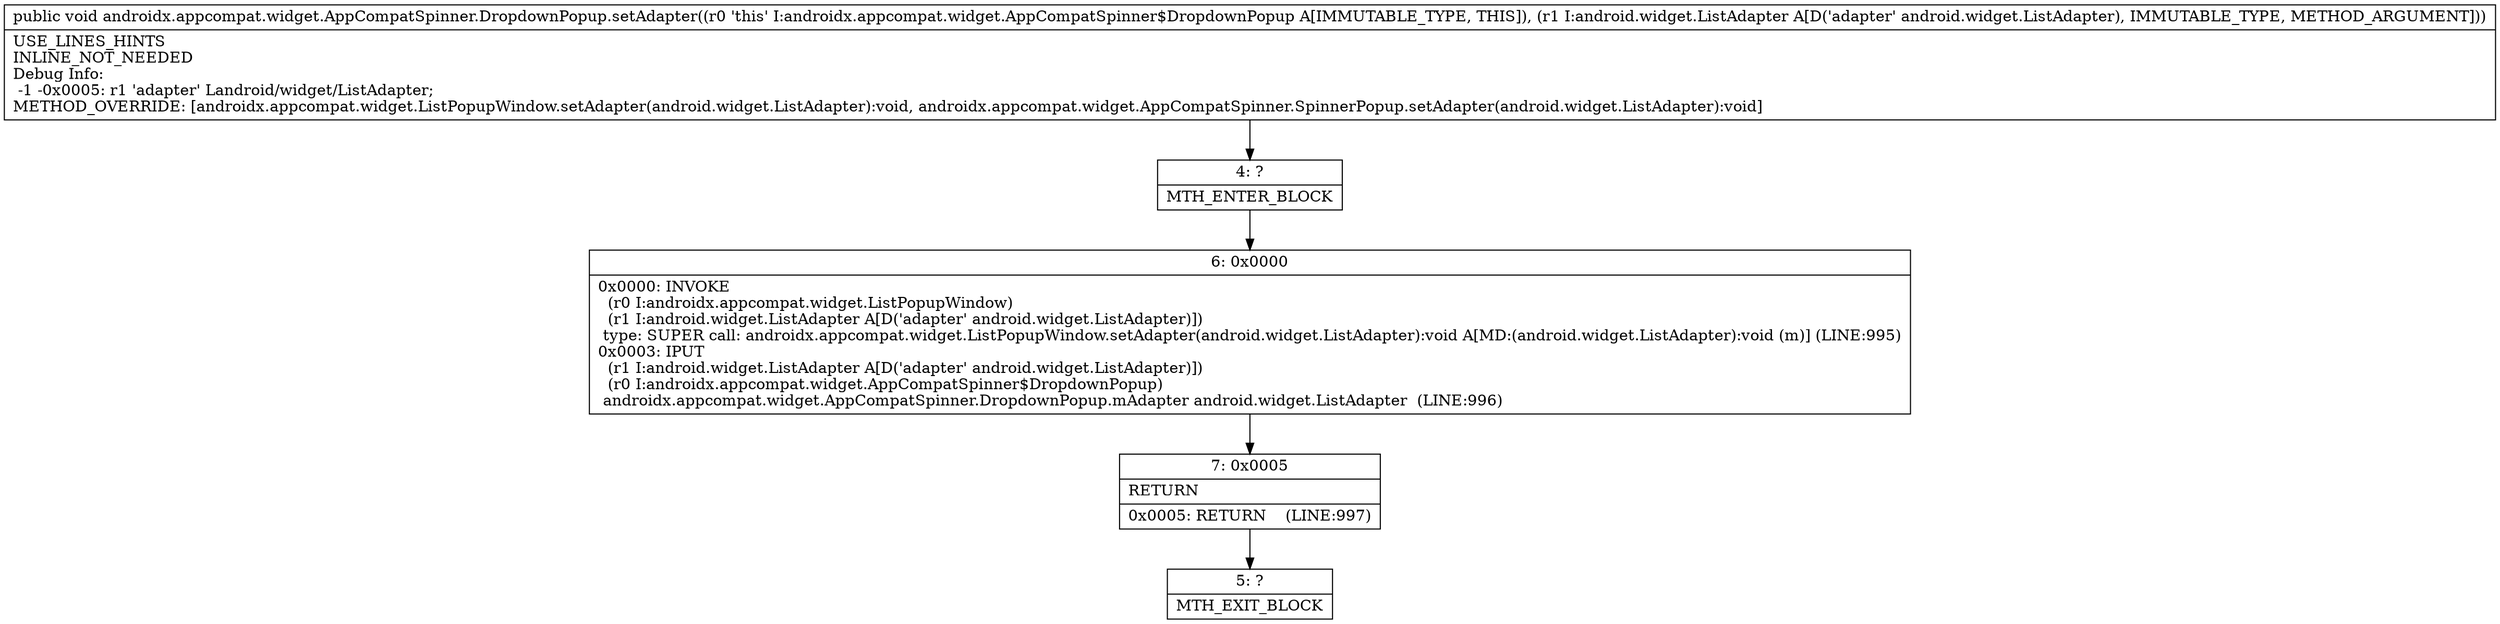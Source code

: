 digraph "CFG forandroidx.appcompat.widget.AppCompatSpinner.DropdownPopup.setAdapter(Landroid\/widget\/ListAdapter;)V" {
Node_4 [shape=record,label="{4\:\ ?|MTH_ENTER_BLOCK\l}"];
Node_6 [shape=record,label="{6\:\ 0x0000|0x0000: INVOKE  \l  (r0 I:androidx.appcompat.widget.ListPopupWindow)\l  (r1 I:android.widget.ListAdapter A[D('adapter' android.widget.ListAdapter)])\l type: SUPER call: androidx.appcompat.widget.ListPopupWindow.setAdapter(android.widget.ListAdapter):void A[MD:(android.widget.ListAdapter):void (m)] (LINE:995)\l0x0003: IPUT  \l  (r1 I:android.widget.ListAdapter A[D('adapter' android.widget.ListAdapter)])\l  (r0 I:androidx.appcompat.widget.AppCompatSpinner$DropdownPopup)\l androidx.appcompat.widget.AppCompatSpinner.DropdownPopup.mAdapter android.widget.ListAdapter  (LINE:996)\l}"];
Node_7 [shape=record,label="{7\:\ 0x0005|RETURN\l|0x0005: RETURN    (LINE:997)\l}"];
Node_5 [shape=record,label="{5\:\ ?|MTH_EXIT_BLOCK\l}"];
MethodNode[shape=record,label="{public void androidx.appcompat.widget.AppCompatSpinner.DropdownPopup.setAdapter((r0 'this' I:androidx.appcompat.widget.AppCompatSpinner$DropdownPopup A[IMMUTABLE_TYPE, THIS]), (r1 I:android.widget.ListAdapter A[D('adapter' android.widget.ListAdapter), IMMUTABLE_TYPE, METHOD_ARGUMENT]))  | USE_LINES_HINTS\lINLINE_NOT_NEEDED\lDebug Info:\l  \-1 \-0x0005: r1 'adapter' Landroid\/widget\/ListAdapter;\lMETHOD_OVERRIDE: [androidx.appcompat.widget.ListPopupWindow.setAdapter(android.widget.ListAdapter):void, androidx.appcompat.widget.AppCompatSpinner.SpinnerPopup.setAdapter(android.widget.ListAdapter):void]\l}"];
MethodNode -> Node_4;Node_4 -> Node_6;
Node_6 -> Node_7;
Node_7 -> Node_5;
}

